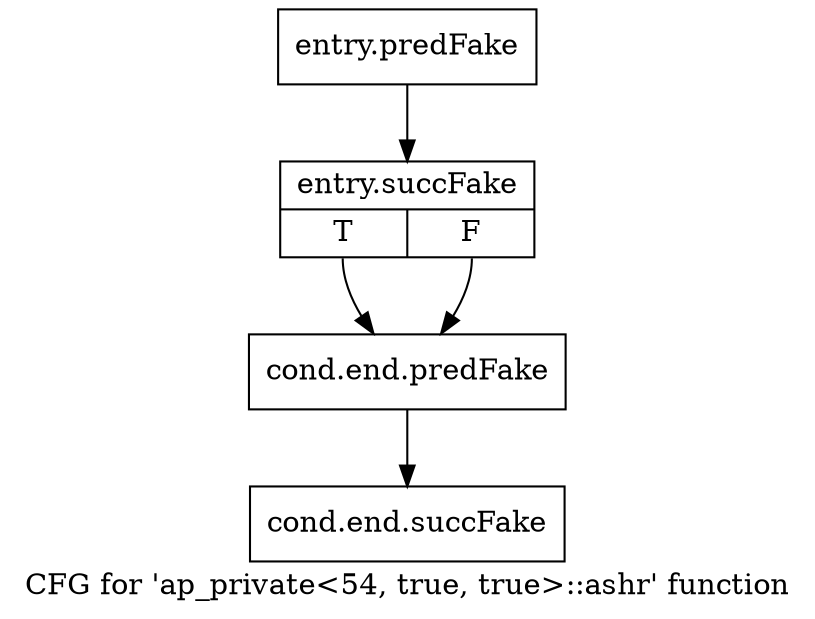digraph "CFG for 'ap_private\<54, true, true\>::ashr' function" {
	label="CFG for 'ap_private\<54, true, true\>::ashr' function";

	Node0x3c81400 [shape=record,filename="",linenumber="",label="{entry.predFake}"];
	Node0x3c81400 -> Node0x3e94ce0[ callList="" memoryops="" filename="/tools/Xilinx/Vitis_HLS/2022.1/include/etc/ap_private.h" execusionnum="0"];
	Node0x3e94ce0 [shape=record,filename="/tools/Xilinx/Vitis_HLS/2022.1/include/etc/ap_private.h",linenumber="1878",label="{entry.succFake|{<s0>T|<s1>F}}"];
	Node0x3e94ce0:s0 -> Node0x3c82280[ callList="" memoryops="" filename="/tools/Xilinx/Vitis_HLS/2022.1/include/etc/ap_private.h" execusionnum="0"];
	Node0x3e94ce0:s1 -> Node0x3c82280[ callList="" memoryops="" filename="/tools/Xilinx/Vitis_HLS/2022.1/include/etc/ap_private.h" execusionnum="0"];
	Node0x3c82280 [shape=record,filename="/tools/Xilinx/Vitis_HLS/2022.1/include/etc/ap_private.h",linenumber="1878",label="{cond.end.predFake}"];
	Node0x3c82280 -> Node0x3e94f00[ callList="" memoryops="" filename="/tools/Xilinx/Vitis_HLS/2022.1/include/etc/ap_private.h" execusionnum="0"];
	Node0x3e94f00 [shape=record,filename="/tools/Xilinx/Vitis_HLS/2022.1/include/etc/ap_private.h",linenumber="1878",label="{cond.end.succFake}"];
}
